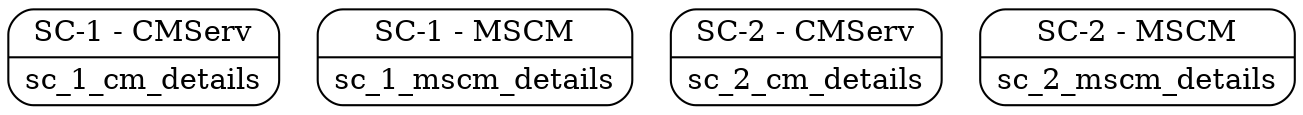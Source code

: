 digraph deploymentDiagram{ 
	node[shape=Mrecord]
	sc_1_cm [label="{<f0> SC-1 - CMServ|<f1> sc_1_cm_details }"];
	sc_1_mscm [label="{<f0> SC-1 - MSCM|<f1> sc_1_mscm_details }"];
	sc_2_cm [label="{<f0> SC-2 - CMServ|<f1> sc_2_cm_details }"];
	sc_2_mscm [label="{<f0> SC-2 - MSCM|<f1> sc_2_mscm_details }"];
}
